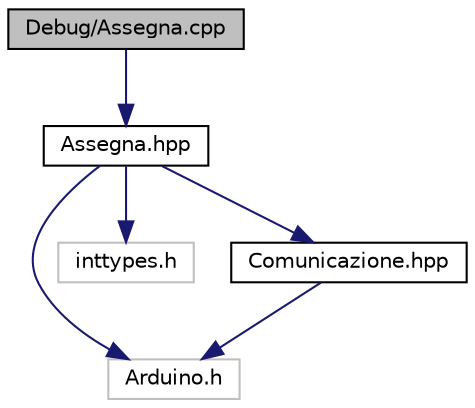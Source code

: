 digraph "Debug/Assegna.cpp"
{
  edge [fontname="Helvetica",fontsize="10",labelfontname="Helvetica",labelfontsize="10"];
  node [fontname="Helvetica",fontsize="10",shape=record];
  Node0 [label="Debug/Assegna.cpp",height=0.2,width=0.4,color="black", fillcolor="grey75", style="filled", fontcolor="black"];
  Node0 -> Node1 [color="midnightblue",fontsize="10",style="solid"];
  Node1 [label="Assegna.hpp",height=0.2,width=0.4,color="black", fillcolor="white", style="filled",URL="$_assegna_8hpp.html",tooltip="Funzioni per l&#39;assegnazione di un valore a una variabile del programma. "];
  Node1 -> Node2 [color="midnightblue",fontsize="10",style="solid"];
  Node2 [label="Arduino.h",height=0.2,width=0.4,color="grey75", fillcolor="white", style="filled"];
  Node1 -> Node3 [color="midnightblue",fontsize="10",style="solid"];
  Node3 [label="inttypes.h",height=0.2,width=0.4,color="grey75", fillcolor="white", style="filled"];
  Node1 -> Node4 [color="midnightblue",fontsize="10",style="solid"];
  Node4 [label="Comunicazione.hpp",height=0.2,width=0.4,color="black", fillcolor="white", style="filled",URL="$_comunicazione_8hpp.html",tooltip="Header della classe Comunicazione, una classe di supporto per Debug. "];
  Node4 -> Node2 [color="midnightblue",fontsize="10",style="solid"];
}
